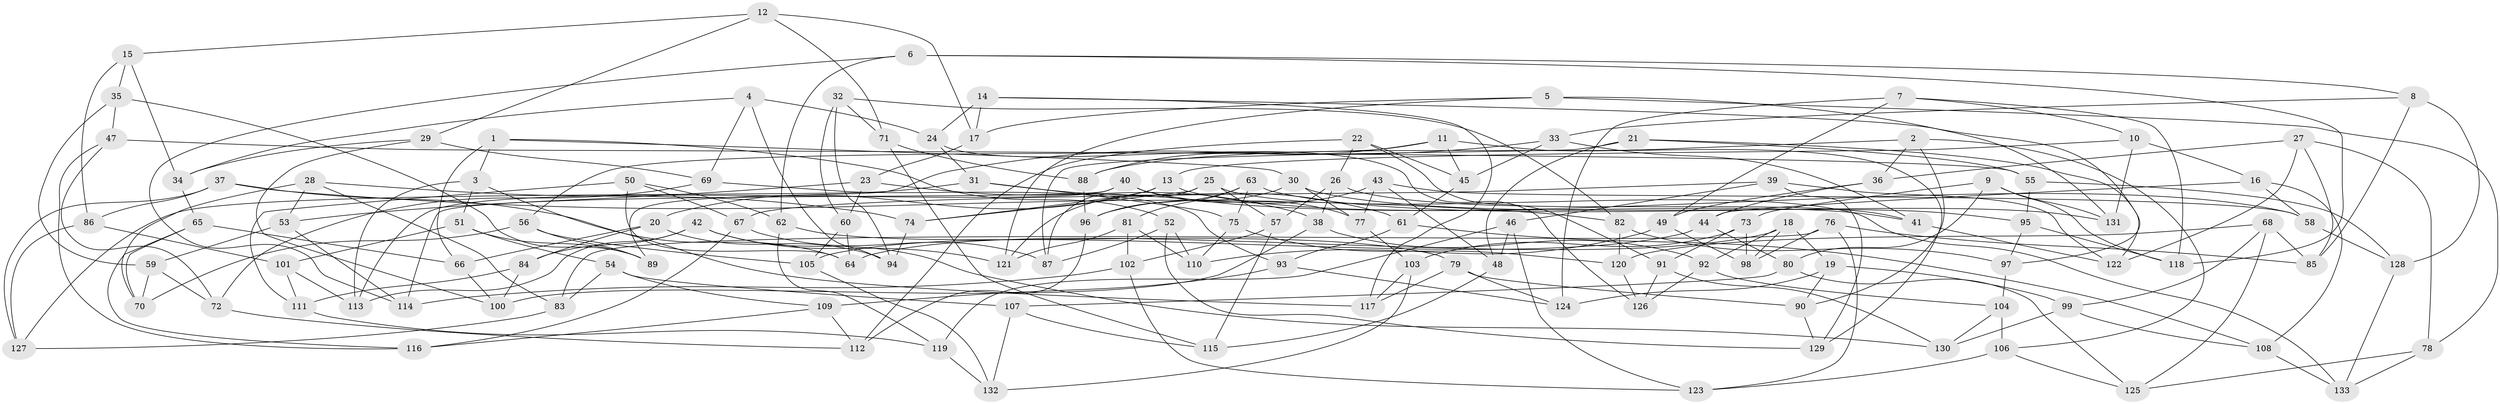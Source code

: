 // coarse degree distribution, {4: 0.5443037974683544, 6: 0.25316455696202533, 7: 0.05063291139240506, 9: 0.012658227848101266, 8: 0.06329113924050633, 12: 0.012658227848101266, 3: 0.012658227848101266, 10: 0.02531645569620253, 5: 0.02531645569620253}
// Generated by graph-tools (version 1.1) at 2025/20/03/04/25 18:20:54]
// undirected, 133 vertices, 266 edges
graph export_dot {
graph [start="1"]
  node [color=gray90,style=filled];
  1;
  2;
  3;
  4;
  5;
  6;
  7;
  8;
  9;
  10;
  11;
  12;
  13;
  14;
  15;
  16;
  17;
  18;
  19;
  20;
  21;
  22;
  23;
  24;
  25;
  26;
  27;
  28;
  29;
  30;
  31;
  32;
  33;
  34;
  35;
  36;
  37;
  38;
  39;
  40;
  41;
  42;
  43;
  44;
  45;
  46;
  47;
  48;
  49;
  50;
  51;
  52;
  53;
  54;
  55;
  56;
  57;
  58;
  59;
  60;
  61;
  62;
  63;
  64;
  65;
  66;
  67;
  68;
  69;
  70;
  71;
  72;
  73;
  74;
  75;
  76;
  77;
  78;
  79;
  80;
  81;
  82;
  83;
  84;
  85;
  86;
  87;
  88;
  89;
  90;
  91;
  92;
  93;
  94;
  95;
  96;
  97;
  98;
  99;
  100;
  101;
  102;
  103;
  104;
  105;
  106;
  107;
  108;
  109;
  110;
  111;
  112;
  113;
  114;
  115;
  116;
  117;
  118;
  119;
  120;
  121;
  122;
  123;
  124;
  125;
  126;
  127;
  128;
  129;
  130;
  131;
  132;
  133;
  1 -- 66;
  1 -- 3;
  1 -- 30;
  1 -- 52;
  2 -- 106;
  2 -- 36;
  2 -- 88;
  2 -- 90;
  3 -- 64;
  3 -- 113;
  3 -- 51;
  4 -- 94;
  4 -- 24;
  4 -- 69;
  4 -- 34;
  5 -- 131;
  5 -- 78;
  5 -- 121;
  5 -- 17;
  6 -- 62;
  6 -- 118;
  6 -- 8;
  6 -- 114;
  7 -- 118;
  7 -- 10;
  7 -- 124;
  7 -- 49;
  8 -- 85;
  8 -- 33;
  8 -- 128;
  9 -- 80;
  9 -- 131;
  9 -- 118;
  9 -- 73;
  10 -- 16;
  10 -- 13;
  10 -- 131;
  11 -- 88;
  11 -- 56;
  11 -- 129;
  11 -- 45;
  12 -- 29;
  12 -- 71;
  12 -- 17;
  12 -- 15;
  13 -- 58;
  13 -- 74;
  13 -- 20;
  14 -- 24;
  14 -- 117;
  14 -- 97;
  14 -- 17;
  15 -- 34;
  15 -- 35;
  15 -- 86;
  16 -- 58;
  16 -- 108;
  16 -- 44;
  17 -- 23;
  18 -- 64;
  18 -- 98;
  18 -- 92;
  18 -- 19;
  19 -- 99;
  19 -- 124;
  19 -- 90;
  20 -- 94;
  20 -- 66;
  20 -- 84;
  21 -- 55;
  21 -- 48;
  21 -- 122;
  21 -- 87;
  22 -- 91;
  22 -- 26;
  22 -- 112;
  22 -- 45;
  23 -- 60;
  23 -- 53;
  23 -- 38;
  24 -- 126;
  24 -- 31;
  25 -- 87;
  25 -- 57;
  25 -- 133;
  25 -- 74;
  26 -- 57;
  26 -- 41;
  26 -- 38;
  27 -- 85;
  27 -- 122;
  27 -- 78;
  27 -- 36;
  28 -- 83;
  28 -- 53;
  28 -- 74;
  28 -- 70;
  29 -- 34;
  29 -- 69;
  29 -- 100;
  30 -- 77;
  30 -- 121;
  30 -- 95;
  31 -- 127;
  31 -- 61;
  31 -- 75;
  32 -- 71;
  32 -- 82;
  32 -- 60;
  32 -- 94;
  33 -- 45;
  33 -- 41;
  33 -- 89;
  34 -- 65;
  35 -- 59;
  35 -- 47;
  35 -- 89;
  36 -- 44;
  36 -- 49;
  37 -- 127;
  37 -- 82;
  37 -- 86;
  37 -- 117;
  38 -- 100;
  38 -- 92;
  39 -- 129;
  39 -- 122;
  39 -- 46;
  39 -- 67;
  40 -- 41;
  40 -- 113;
  40 -- 77;
  40 -- 114;
  41 -- 122;
  42 -- 113;
  42 -- 84;
  42 -- 130;
  42 -- 121;
  43 -- 58;
  43 -- 48;
  43 -- 96;
  43 -- 77;
  44 -- 105;
  44 -- 80;
  45 -- 61;
  46 -- 48;
  46 -- 119;
  46 -- 123;
  47 -- 116;
  47 -- 55;
  47 -- 72;
  48 -- 115;
  49 -- 110;
  49 -- 98;
  50 -- 111;
  50 -- 62;
  50 -- 64;
  50 -- 67;
  51 -- 89;
  51 -- 101;
  51 -- 54;
  52 -- 129;
  52 -- 110;
  52 -- 87;
  53 -- 59;
  53 -- 114;
  54 -- 109;
  54 -- 107;
  54 -- 83;
  55 -- 128;
  55 -- 95;
  56 -- 105;
  56 -- 89;
  56 -- 70;
  57 -- 115;
  57 -- 102;
  58 -- 128;
  59 -- 70;
  59 -- 72;
  60 -- 105;
  60 -- 64;
  61 -- 108;
  61 -- 93;
  62 -- 79;
  62 -- 119;
  63 -- 131;
  63 -- 96;
  63 -- 75;
  63 -- 81;
  65 -- 70;
  65 -- 116;
  65 -- 66;
  66 -- 100;
  67 -- 116;
  67 -- 87;
  68 -- 120;
  68 -- 99;
  68 -- 125;
  68 -- 85;
  69 -- 93;
  69 -- 72;
  71 -- 88;
  71 -- 115;
  72 -- 112;
  73 -- 98;
  73 -- 103;
  73 -- 91;
  74 -- 94;
  75 -- 120;
  75 -- 110;
  76 -- 98;
  76 -- 123;
  76 -- 85;
  76 -- 83;
  77 -- 103;
  78 -- 125;
  78 -- 133;
  79 -- 90;
  79 -- 124;
  79 -- 117;
  80 -- 125;
  80 -- 107;
  81 -- 102;
  81 -- 121;
  81 -- 110;
  82 -- 97;
  82 -- 120;
  83 -- 127;
  84 -- 100;
  84 -- 111;
  86 -- 127;
  86 -- 101;
  88 -- 96;
  90 -- 129;
  91 -- 126;
  91 -- 130;
  92 -- 126;
  92 -- 104;
  93 -- 109;
  93 -- 124;
  95 -- 118;
  95 -- 97;
  96 -- 112;
  97 -- 104;
  99 -- 108;
  99 -- 130;
  101 -- 111;
  101 -- 113;
  102 -- 114;
  102 -- 123;
  103 -- 132;
  103 -- 117;
  104 -- 130;
  104 -- 106;
  105 -- 132;
  106 -- 123;
  106 -- 125;
  107 -- 132;
  107 -- 115;
  108 -- 133;
  109 -- 116;
  109 -- 112;
  111 -- 119;
  119 -- 132;
  120 -- 126;
  128 -- 133;
}
